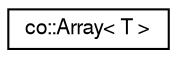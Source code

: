 digraph G
{
  edge [fontname="FreeSans",fontsize="10",labelfontname="FreeSans",labelfontsize="10"];
  node [fontname="FreeSans",fontsize="10",shape=record];
  rankdir="LR";
  Node1 [label="co::Array\< T \>",height=0.2,width=0.4,color="black", fillcolor="white", style="filled",URL="$classco_1_1Array.html",tooltip="A wrapper to (de)serialize arrays."];
}
